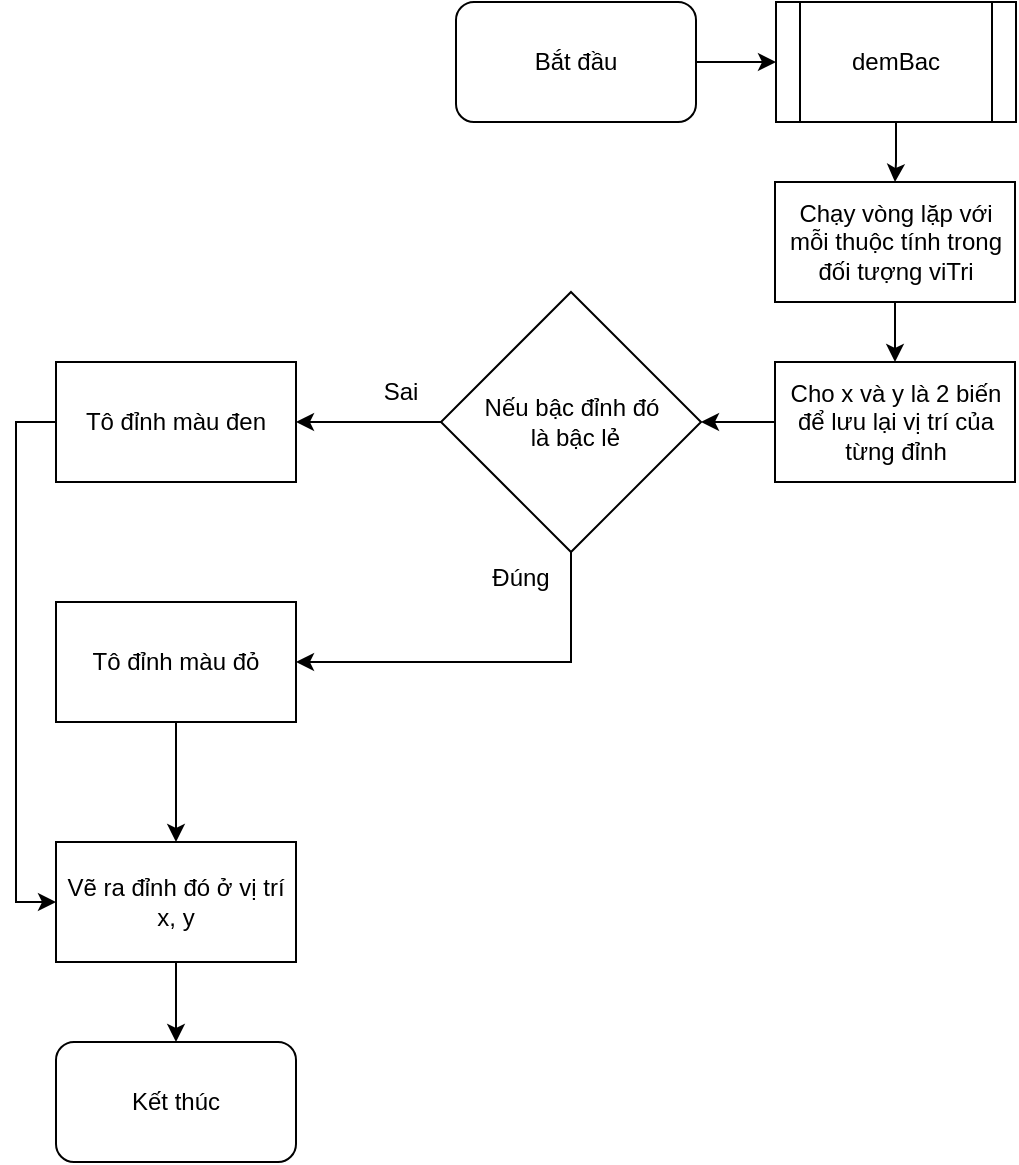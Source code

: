 <mxfile version="24.7.17">
  <diagram name="Trang-1" id="0UHbgcNx_6mgdX7WhsI-">
    <mxGraphModel dx="1434" dy="844" grid="1" gridSize="10" guides="1" tooltips="1" connect="1" arrows="1" fold="1" page="1" pageScale="1" pageWidth="850" pageHeight="1100" math="0" shadow="0">
      <root>
        <mxCell id="0" />
        <mxCell id="1" parent="0" />
        <mxCell id="7sF23SuMqhazOzQHMUB_-12" value="" style="edgeStyle=orthogonalEdgeStyle;rounded=0;orthogonalLoop=1;jettySize=auto;html=1;" edge="1" parent="1" source="7sF23SuMqhazOzQHMUB_-1" target="7sF23SuMqhazOzQHMUB_-3">
          <mxGeometry relative="1" as="geometry" />
        </mxCell>
        <mxCell id="7sF23SuMqhazOzQHMUB_-1" value="Bắt đầu" style="rounded=1;whiteSpace=wrap;html=1;" vertex="1" parent="1">
          <mxGeometry x="360" width="120" height="60" as="geometry" />
        </mxCell>
        <mxCell id="7sF23SuMqhazOzQHMUB_-13" value="" style="edgeStyle=orthogonalEdgeStyle;rounded=0;orthogonalLoop=1;jettySize=auto;html=1;" edge="1" parent="1" source="7sF23SuMqhazOzQHMUB_-2" target="7sF23SuMqhazOzQHMUB_-6">
          <mxGeometry relative="1" as="geometry" />
        </mxCell>
        <mxCell id="7sF23SuMqhazOzQHMUB_-2" value="Cho x và y là 2 biến để lưu lại vị trí của từng đỉnh" style="rounded=0;whiteSpace=wrap;html=1;" vertex="1" parent="1">
          <mxGeometry x="519.5" y="180" width="120" height="60" as="geometry" />
        </mxCell>
        <mxCell id="7sF23SuMqhazOzQHMUB_-14" value="" style="edgeStyle=orthogonalEdgeStyle;rounded=0;orthogonalLoop=1;jettySize=auto;html=1;" edge="1" parent="1" source="7sF23SuMqhazOzQHMUB_-3" target="7sF23SuMqhazOzQHMUB_-5">
          <mxGeometry relative="1" as="geometry" />
        </mxCell>
        <mxCell id="7sF23SuMqhazOzQHMUB_-3" value="demBac" style="shape=process;whiteSpace=wrap;html=1;backgroundOutline=1;" vertex="1" parent="1">
          <mxGeometry x="520" width="120" height="60" as="geometry" />
        </mxCell>
        <mxCell id="7sF23SuMqhazOzQHMUB_-15" value="" style="edgeStyle=orthogonalEdgeStyle;rounded=0;orthogonalLoop=1;jettySize=auto;html=1;" edge="1" parent="1" source="7sF23SuMqhazOzQHMUB_-5" target="7sF23SuMqhazOzQHMUB_-2">
          <mxGeometry relative="1" as="geometry" />
        </mxCell>
        <mxCell id="7sF23SuMqhazOzQHMUB_-5" value="Chạy vòng lặp với mỗi thuộc tính trong đối tượng viTri" style="rounded=0;whiteSpace=wrap;html=1;" vertex="1" parent="1">
          <mxGeometry x="519.5" y="90" width="120" height="60" as="geometry" />
        </mxCell>
        <mxCell id="7sF23SuMqhazOzQHMUB_-16" value="" style="edgeStyle=orthogonalEdgeStyle;rounded=0;orthogonalLoop=1;jettySize=auto;html=1;" edge="1" parent="1" source="7sF23SuMqhazOzQHMUB_-6" target="7sF23SuMqhazOzQHMUB_-9">
          <mxGeometry relative="1" as="geometry" />
        </mxCell>
        <mxCell id="7sF23SuMqhazOzQHMUB_-18" style="edgeStyle=orthogonalEdgeStyle;rounded=0;orthogonalLoop=1;jettySize=auto;html=1;exitX=0.5;exitY=1;exitDx=0;exitDy=0;entryX=1;entryY=0.5;entryDx=0;entryDy=0;" edge="1" parent="1" source="7sF23SuMqhazOzQHMUB_-6" target="7sF23SuMqhazOzQHMUB_-8">
          <mxGeometry relative="1" as="geometry" />
        </mxCell>
        <mxCell id="7sF23SuMqhazOzQHMUB_-6" value="Nếu bậc đỉnh đó&lt;div&gt;&amp;nbsp;là bậc lẻ&lt;/div&gt;" style="rhombus;whiteSpace=wrap;html=1;" vertex="1" parent="1">
          <mxGeometry x="352.5" y="145" width="130" height="130" as="geometry" />
        </mxCell>
        <mxCell id="7sF23SuMqhazOzQHMUB_-21" value="" style="edgeStyle=orthogonalEdgeStyle;rounded=0;orthogonalLoop=1;jettySize=auto;html=1;" edge="1" parent="1" source="7sF23SuMqhazOzQHMUB_-8" target="7sF23SuMqhazOzQHMUB_-10">
          <mxGeometry relative="1" as="geometry" />
        </mxCell>
        <mxCell id="7sF23SuMqhazOzQHMUB_-8" value="Tô đỉnh màu đỏ" style="rounded=0;whiteSpace=wrap;html=1;" vertex="1" parent="1">
          <mxGeometry x="160" y="300" width="120" height="60" as="geometry" />
        </mxCell>
        <mxCell id="7sF23SuMqhazOzQHMUB_-20" style="edgeStyle=orthogonalEdgeStyle;rounded=0;orthogonalLoop=1;jettySize=auto;html=1;exitX=0;exitY=0.5;exitDx=0;exitDy=0;entryX=0;entryY=0.5;entryDx=0;entryDy=0;" edge="1" parent="1" source="7sF23SuMqhazOzQHMUB_-9" target="7sF23SuMqhazOzQHMUB_-10">
          <mxGeometry relative="1" as="geometry" />
        </mxCell>
        <mxCell id="7sF23SuMqhazOzQHMUB_-9" value="Tô đỉnh màu đen" style="rounded=0;whiteSpace=wrap;html=1;" vertex="1" parent="1">
          <mxGeometry x="160" y="180" width="120" height="60" as="geometry" />
        </mxCell>
        <mxCell id="7sF23SuMqhazOzQHMUB_-22" value="" style="edgeStyle=orthogonalEdgeStyle;rounded=0;orthogonalLoop=1;jettySize=auto;html=1;" edge="1" parent="1" source="7sF23SuMqhazOzQHMUB_-10" target="7sF23SuMqhazOzQHMUB_-11">
          <mxGeometry relative="1" as="geometry" />
        </mxCell>
        <mxCell id="7sF23SuMqhazOzQHMUB_-10" value="Vẽ ra đỉnh đó ở vị trí x, y" style="rounded=0;whiteSpace=wrap;html=1;" vertex="1" parent="1">
          <mxGeometry x="160" y="420" width="120" height="60" as="geometry" />
        </mxCell>
        <mxCell id="7sF23SuMqhazOzQHMUB_-11" value="Kết thúc" style="rounded=1;whiteSpace=wrap;html=1;" vertex="1" parent="1">
          <mxGeometry x="160" y="520" width="120" height="60" as="geometry" />
        </mxCell>
        <mxCell id="7sF23SuMqhazOzQHMUB_-17" value="Đúng" style="text;html=1;align=center;verticalAlign=middle;resizable=0;points=[];autosize=1;strokeColor=none;fillColor=none;" vertex="1" parent="1">
          <mxGeometry x="367" y="273" width="50" height="30" as="geometry" />
        </mxCell>
        <mxCell id="7sF23SuMqhazOzQHMUB_-19" value="Sai" style="text;html=1;align=center;verticalAlign=middle;resizable=0;points=[];autosize=1;strokeColor=none;fillColor=none;" vertex="1" parent="1">
          <mxGeometry x="312" y="180" width="40" height="30" as="geometry" />
        </mxCell>
      </root>
    </mxGraphModel>
  </diagram>
</mxfile>
